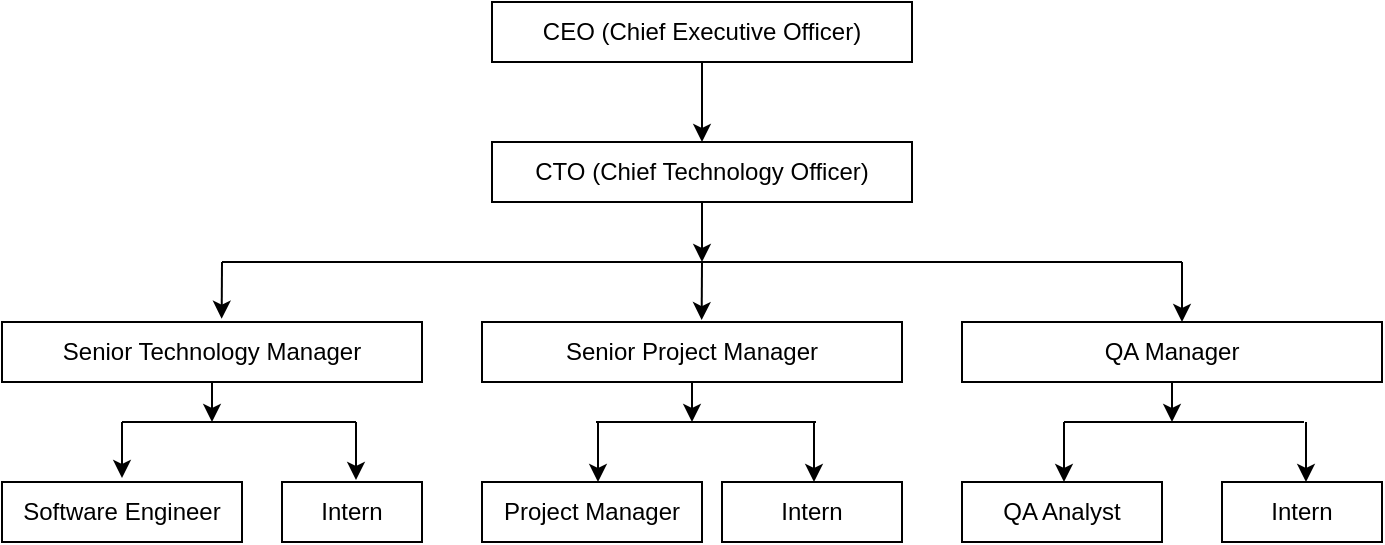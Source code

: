 <mxfile>
    <diagram id="G1Y9FHU6_0vQb17BUPTI" name="Page-1">
        <mxGraphModel dx="193" dy="109" grid="1" gridSize="10" guides="1" tooltips="1" connect="1" arrows="1" fold="1" page="1" pageScale="1" pageWidth="850" pageHeight="1100" math="0" shadow="0">
            <root>
                <mxCell id="0"/>
                <mxCell id="1" parent="0"/>
                <mxCell id="19" style="edgeStyle=none;html=1;" edge="1" parent="1" source="2" target="3">
                    <mxGeometry relative="1" as="geometry"/>
                </mxCell>
                <mxCell id="2" value="CEO (Chief Executive Officer)" style="whiteSpace=wrap;html=1;" vertex="1" parent="1">
                    <mxGeometry x="375" y="70" width="210" height="30" as="geometry"/>
                </mxCell>
                <mxCell id="26" style="edgeStyle=none;html=1;" edge="1" parent="1" source="3">
                    <mxGeometry relative="1" as="geometry">
                        <mxPoint x="480" y="200" as="targetPoint"/>
                    </mxGeometry>
                </mxCell>
                <mxCell id="3" value="CTO (Chief Technology Officer)" style="whiteSpace=wrap;html=1;" vertex="1" parent="1">
                    <mxGeometry x="375" y="140" width="210" height="30" as="geometry"/>
                </mxCell>
                <mxCell id="46" style="edgeStyle=none;html=1;" edge="1" parent="1" source="4">
                    <mxGeometry relative="1" as="geometry">
                        <mxPoint x="235" y="280" as="targetPoint"/>
                    </mxGeometry>
                </mxCell>
                <mxCell id="4" value="&lt;span style=&quot;color: rgb(0, 0, 0);&quot;&gt;Senior Technology Manager&lt;/span&gt;" style="whiteSpace=wrap;html=1;" vertex="1" parent="1">
                    <mxGeometry x="130" y="230" width="210" height="30" as="geometry"/>
                </mxCell>
                <mxCell id="47" style="edgeStyle=none;html=1;" edge="1" parent="1" source="5">
                    <mxGeometry relative="1" as="geometry">
                        <mxPoint x="475" y="280" as="targetPoint"/>
                    </mxGeometry>
                </mxCell>
                <mxCell id="5" value="Senior Project Manager" style="whiteSpace=wrap;html=1;" vertex="1" parent="1">
                    <mxGeometry x="370" y="230" width="210" height="30" as="geometry"/>
                </mxCell>
                <mxCell id="48" style="edgeStyle=none;html=1;" edge="1" parent="1" source="6">
                    <mxGeometry relative="1" as="geometry">
                        <mxPoint x="715" y="280" as="targetPoint"/>
                    </mxGeometry>
                </mxCell>
                <mxCell id="6" value="QA Manager" style="whiteSpace=wrap;html=1;" vertex="1" parent="1">
                    <mxGeometry x="610" y="230" width="210" height="30" as="geometry"/>
                </mxCell>
                <mxCell id="7" value="Intern" style="whiteSpace=wrap;html=1;" vertex="1" parent="1">
                    <mxGeometry x="270" y="310" width="70" height="30" as="geometry"/>
                </mxCell>
                <mxCell id="8" value="Software Engineer" style="whiteSpace=wrap;html=1;" vertex="1" parent="1">
                    <mxGeometry x="130" y="310" width="120" height="30" as="geometry"/>
                </mxCell>
                <mxCell id="9" value="QA Analyst" style="whiteSpace=wrap;html=1;" vertex="1" parent="1">
                    <mxGeometry x="610" y="310" width="100" height="30" as="geometry"/>
                </mxCell>
                <mxCell id="21" value="" style="endArrow=none;html=1;" edge="1" parent="1">
                    <mxGeometry width="50" height="50" relative="1" as="geometry">
                        <mxPoint x="240" y="200" as="sourcePoint"/>
                        <mxPoint x="720" y="200" as="targetPoint"/>
                    </mxGeometry>
                </mxCell>
                <mxCell id="22" value="" style="edgeStyle=none;orthogonalLoop=1;jettySize=auto;html=1;entryX=0.523;entryY=-0.055;entryDx=0;entryDy=0;entryPerimeter=0;" edge="1" parent="1" target="4">
                    <mxGeometry width="80" relative="1" as="geometry">
                        <mxPoint x="240" y="200" as="sourcePoint"/>
                        <mxPoint x="570" y="320" as="targetPoint"/>
                        <Array as="points"/>
                    </mxGeometry>
                </mxCell>
                <mxCell id="23" value="" style="edgeStyle=none;orthogonalLoop=1;jettySize=auto;html=1;entryX=0.523;entryY=-0.032;entryDx=0;entryDy=0;entryPerimeter=0;" edge="1" parent="1" target="5">
                    <mxGeometry width="80" relative="1" as="geometry">
                        <mxPoint x="480" y="200" as="sourcePoint"/>
                        <mxPoint x="477" y="230" as="targetPoint"/>
                        <Array as="points"/>
                    </mxGeometry>
                </mxCell>
                <mxCell id="24" value="" style="edgeStyle=none;orthogonalLoop=1;jettySize=auto;html=1;" edge="1" parent="1">
                    <mxGeometry width="80" relative="1" as="geometry">
                        <mxPoint x="720" y="200" as="sourcePoint"/>
                        <mxPoint x="720" y="230" as="targetPoint"/>
                        <Array as="points"/>
                    </mxGeometry>
                </mxCell>
                <mxCell id="29" value="" style="edgeStyle=none;orthogonalLoop=1;jettySize=auto;html=1;entryX=0.523;entryY=-0.055;entryDx=0;entryDy=0;entryPerimeter=0;" edge="1" parent="1">
                    <mxGeometry width="80" relative="1" as="geometry">
                        <mxPoint x="190" y="280" as="sourcePoint"/>
                        <mxPoint x="190" y="308" as="targetPoint"/>
                        <Array as="points"/>
                    </mxGeometry>
                </mxCell>
                <mxCell id="30" value="" style="edgeStyle=none;orthogonalLoop=1;jettySize=auto;html=1;entryX=0.523;entryY=-0.032;entryDx=0;entryDy=0;entryPerimeter=0;" edge="1" parent="1">
                    <mxGeometry width="80" relative="1" as="geometry">
                        <mxPoint x="307" y="280" as="sourcePoint"/>
                        <mxPoint x="307" y="309" as="targetPoint"/>
                        <Array as="points"/>
                    </mxGeometry>
                </mxCell>
                <mxCell id="31" value="" style="edgeStyle=none;orthogonalLoop=1;jettySize=auto;html=1;" edge="1" parent="1">
                    <mxGeometry width="80" relative="1" as="geometry">
                        <mxPoint x="661" y="280" as="sourcePoint"/>
                        <mxPoint x="661" y="310" as="targetPoint"/>
                        <Array as="points"/>
                    </mxGeometry>
                </mxCell>
                <mxCell id="34" value="Project Manager" style="whiteSpace=wrap;html=1;" vertex="1" parent="1">
                    <mxGeometry x="370" y="310" width="110" height="30" as="geometry"/>
                </mxCell>
                <mxCell id="35" value="" style="edgeStyle=none;orthogonalLoop=1;jettySize=auto;html=1;" edge="1" parent="1">
                    <mxGeometry width="80" relative="1" as="geometry">
                        <mxPoint x="428" y="280" as="sourcePoint"/>
                        <mxPoint x="428" y="310" as="targetPoint"/>
                        <Array as="points"/>
                    </mxGeometry>
                </mxCell>
                <mxCell id="36" value="Intern" style="whiteSpace=wrap;html=1;" vertex="1" parent="1">
                    <mxGeometry x="490" y="310" width="90" height="30" as="geometry"/>
                </mxCell>
                <mxCell id="37" value="Intern" style="whiteSpace=wrap;html=1;" vertex="1" parent="1">
                    <mxGeometry x="740" y="310" width="80" height="30" as="geometry"/>
                </mxCell>
                <mxCell id="39" style="edgeStyle=none;html=1;" edge="1" parent="1">
                    <mxGeometry relative="1" as="geometry">
                        <mxPoint x="536" y="310" as="targetPoint"/>
                        <mxPoint x="536" y="280" as="sourcePoint"/>
                    </mxGeometry>
                </mxCell>
                <mxCell id="40" style="edgeStyle=none;html=1;" edge="1" parent="1">
                    <mxGeometry relative="1" as="geometry">
                        <mxPoint x="782" y="310" as="targetPoint"/>
                        <mxPoint x="782" y="280" as="sourcePoint"/>
                    </mxGeometry>
                </mxCell>
                <mxCell id="42" value="" style="endArrow=none;html=1;" edge="1" parent="1">
                    <mxGeometry width="50" height="50" relative="1" as="geometry">
                        <mxPoint x="190" y="280" as="sourcePoint"/>
                        <mxPoint x="307" y="280" as="targetPoint"/>
                    </mxGeometry>
                </mxCell>
                <mxCell id="43" value="" style="endArrow=none;html=1;" edge="1" parent="1">
                    <mxGeometry width="50" height="50" relative="1" as="geometry">
                        <mxPoint x="427" y="280" as="sourcePoint"/>
                        <mxPoint x="537" y="280" as="targetPoint"/>
                    </mxGeometry>
                </mxCell>
                <mxCell id="44" value="" style="endArrow=none;html=1;" edge="1" parent="1">
                    <mxGeometry width="50" height="50" relative="1" as="geometry">
                        <mxPoint x="661" y="280" as="sourcePoint"/>
                        <mxPoint x="781" y="280" as="targetPoint"/>
                    </mxGeometry>
                </mxCell>
            </root>
        </mxGraphModel>
    </diagram>
</mxfile>